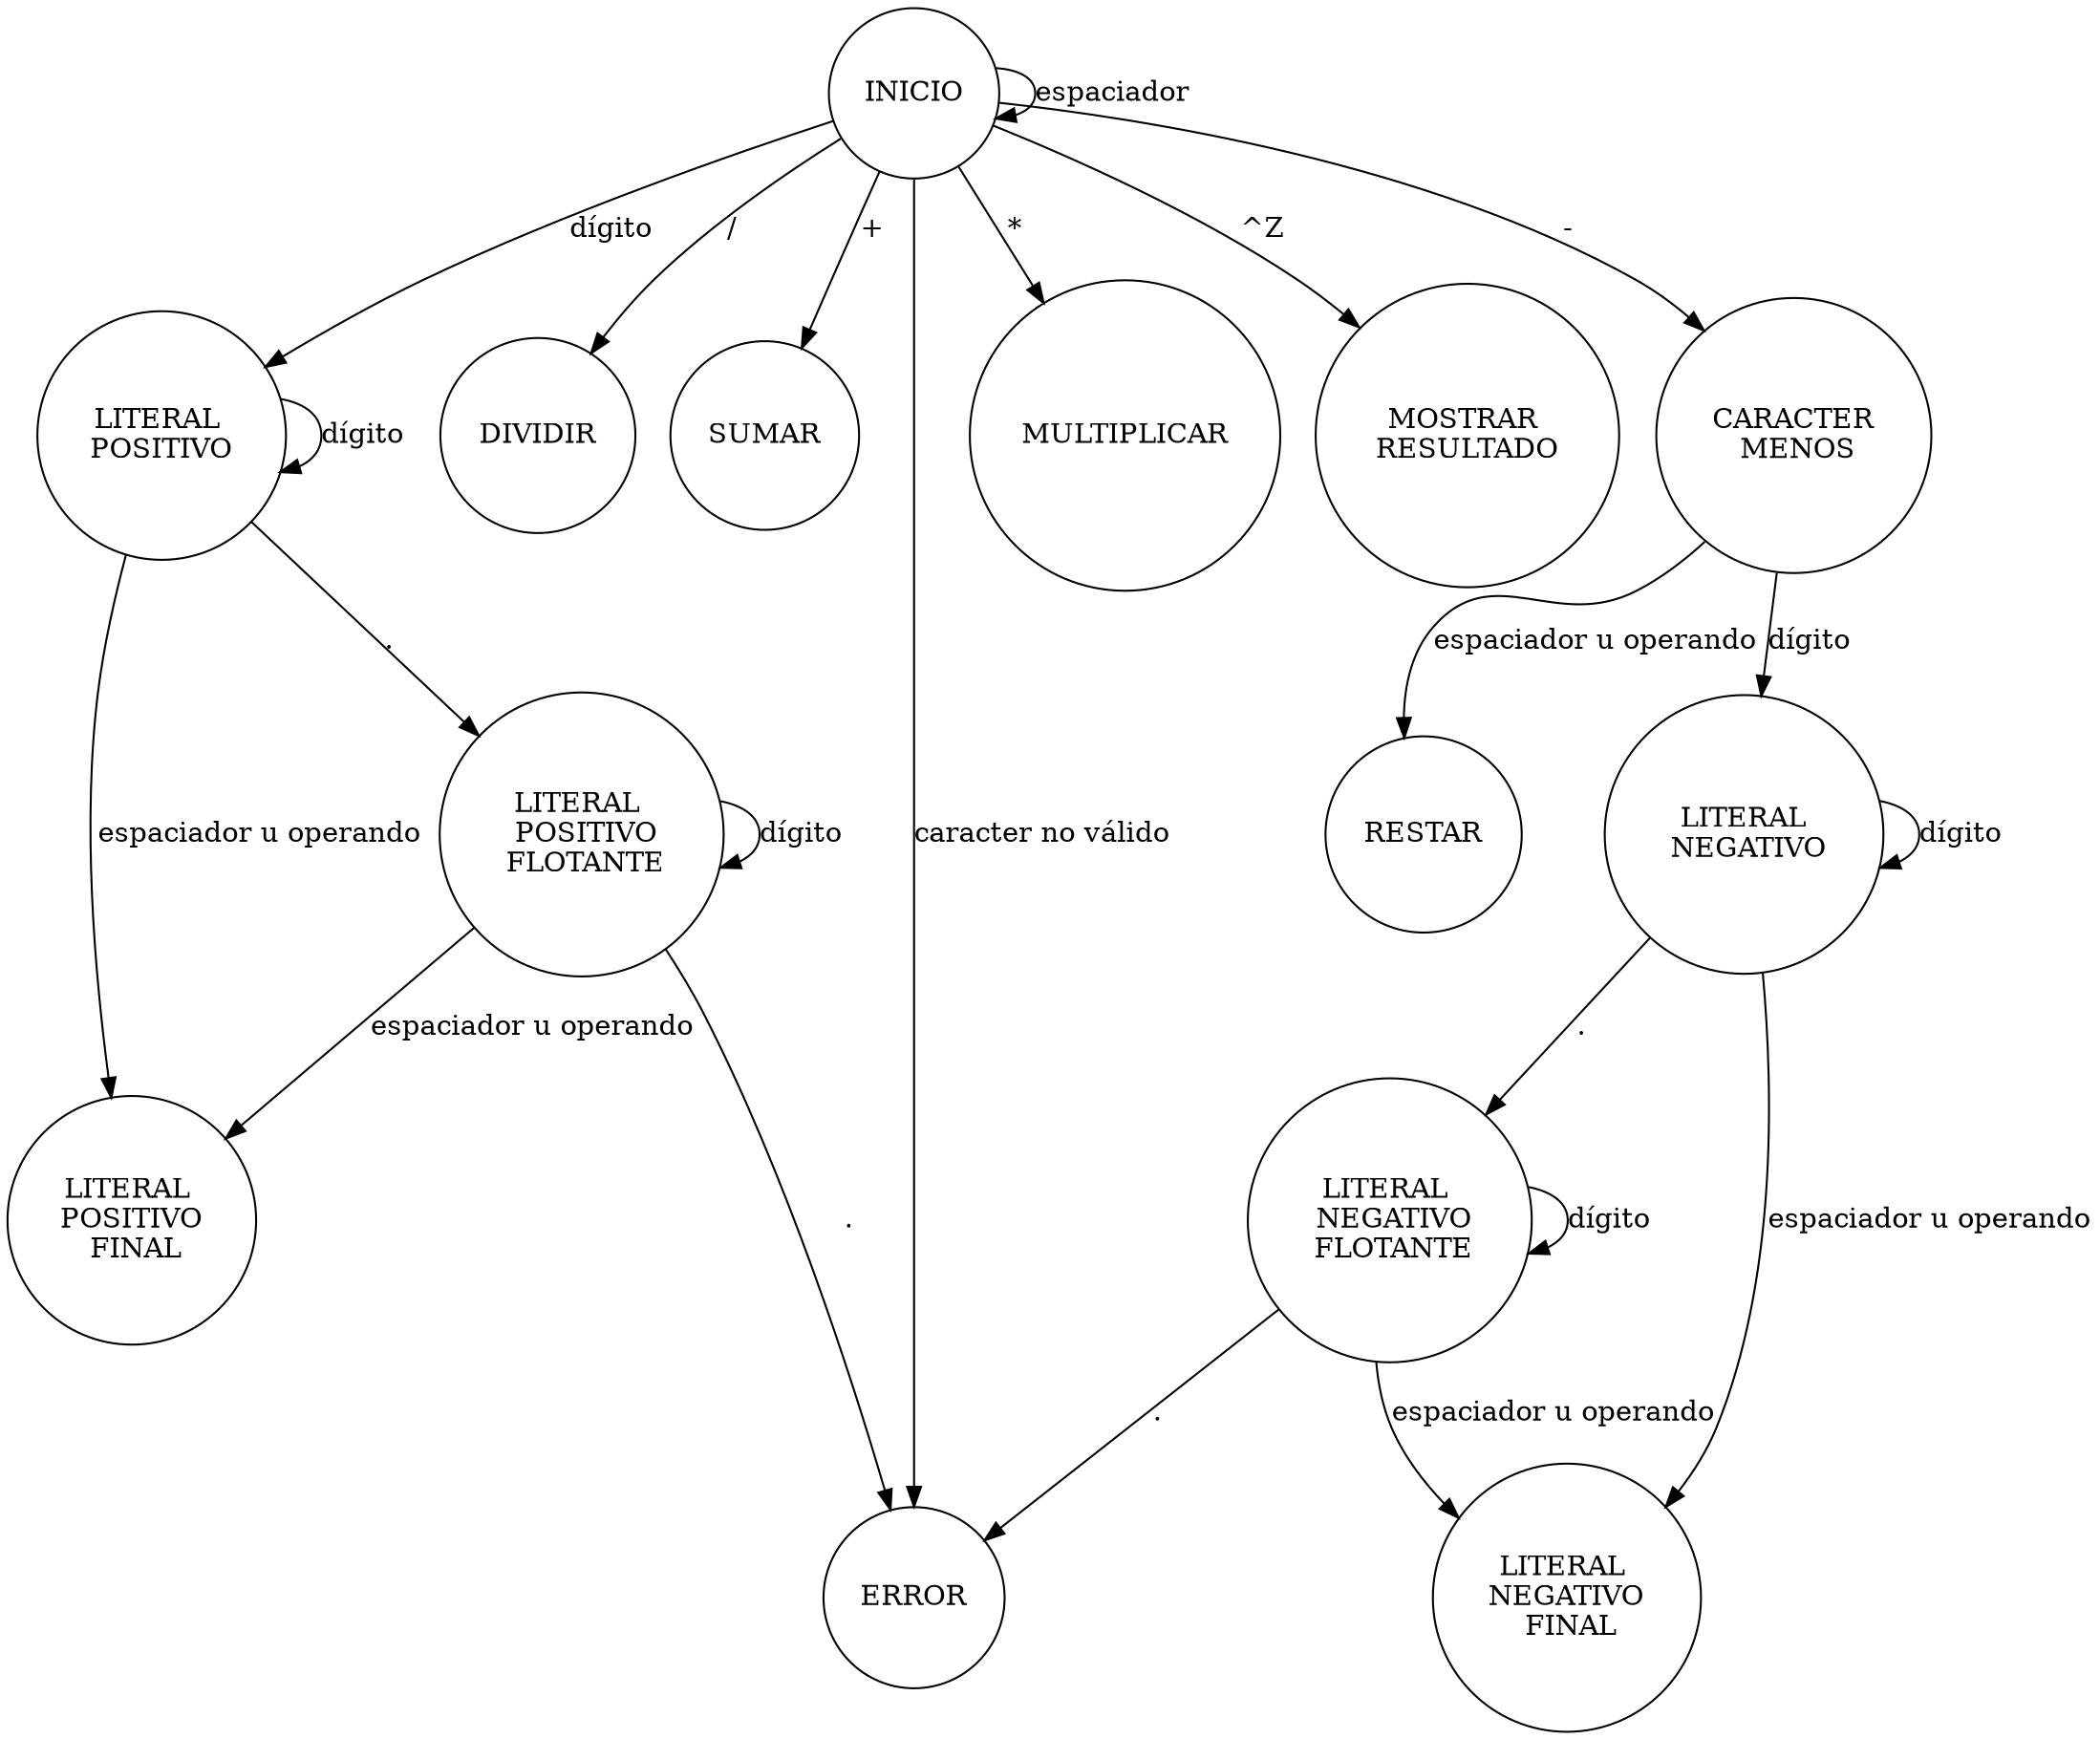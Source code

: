 // dot scanner.gv -Tpng -o scanner.png
digraph G {

    graph  [bgcolor="white", fontname="Arial", fontsize=12]

    node [shape = circle, witdth = 5];
    
    INICIO [label = "INICIO"];
    LITERAL_POSITIVO [label = "LITERAL \nPOSITIVO"];
    LITERAL_POSITIVO_FLOTANTE [label = "LITERAL \n POSITIVO\n FLOTANTE"];
    LITERAL_POSITIVO_FINAL [label = "LITERAL \nPOSITIVO\n FINAL"];
    DIVIDIR [label = "DIVIDIR"];
    SUMAR [label = "SUMAR"];
    CARACTER_MENOS [label = "CARACTER\n MENOS"];
    RESTAR [label = "RESTAR"];    
    LITERAL_NEGATIVO [label = "LITERAL\n NEGATIVO"];
    LITERAL_NEGATIVO_FLOTANTE [label = "LITERAL \n NEGATIVO\n FLOTANTE"];
    LITERAL_NEGATIVO_FINAL [label = "LITERAL \nNEGATIVO\n FINAL"];
    MULTIPLICAR [label = "MULTIPLICAR"];
    RESULTADO [label = "MOSTRAR \nRESULTADO"];
    ERROR [label = "ERROR"];


    INICIO -> INICIO [label = "espaciador"];
    INICIO -> LITERAL_POSITIVO [label = "dígito"];
    LITERAL_POSITIVO -> LITERAL_POSITIVO [label = "dígito"];
    LITERAL_POSITIVO -> LITERAL_POSITIVO_FLOTANTE [label = "."]; 
    LITERAL_POSITIVO_FLOTANTE -> LITERAL_POSITIVO_FLOTANTE [label = "dígito"]; 
    LITERAL_POSITIVO_FLOTANTE -> LITERAL_POSITIVO_FINAL [label = "espaciador u operando"];
    LITERAL_POSITIVO_FLOTANTE -> ERROR [label ="."]; 
    LITERAL_POSITIVO -> LITERAL_POSITIVO_FINAL [label = "espaciador u operando"]; 

    INICIO -> CARACTER_MENOS [label ="-"];
    CARACTER_MENOS -> RESTAR [label ="espaciador u operando"];
    CARACTER_MENOS -> LITERAL_NEGATIVO [label ="dígito"];
    LITERAL_NEGATIVO -> LITERAL_NEGATIVO [label ="dígito"];
    LITERAL_NEGATIVO -> LITERAL_NEGATIVO_FINAL [label ="espaciador u operando"];
    LITERAL_NEGATIVO -> LITERAL_NEGATIVO_FLOTANTE [label ="."];
    LITERAL_NEGATIVO_FLOTANTE -> LITERAL_NEGATIVO_FLOTANTE [label ="dígito"];
    LITERAL_NEGATIVO_FLOTANTE -> ERROR [label ="."];
    LITERAL_NEGATIVO_FLOTANTE -> LITERAL_NEGATIVO_FINAL[label = "espaciador u operando"];

    INICIO -> DIVIDIR[label = "/"]
    
    INICIO -> SUMAR[label = "+"]

    INICIO -> MULTIPLICAR[label = "*"]

    INICIO -> RESULTADO[label = "^Z"]

    INICIO -> ERROR[label = "caracter no válido"]

}